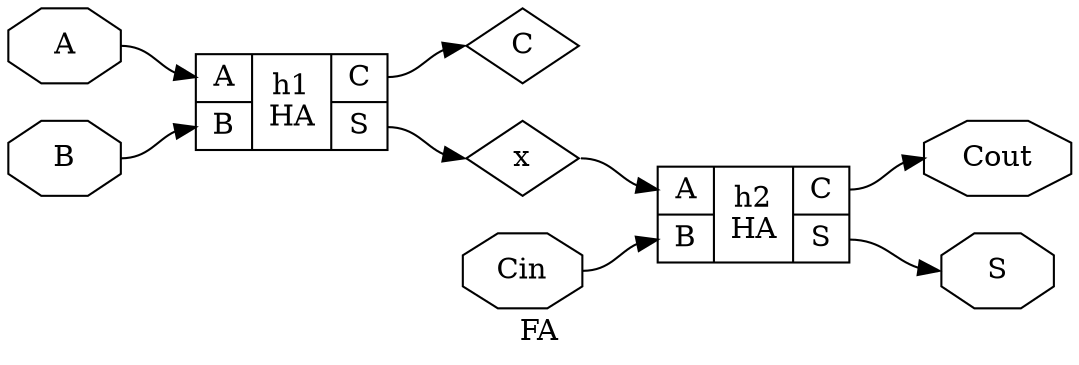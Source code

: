 digraph "FA" {
label="FA";
rankdir="LR";
remincross=true;
n1 [ shape=octagon, label="A", color="black", fontcolor="black" ];
n2 [ shape=octagon, label="B", color="black", fontcolor="black" ];
n3 [ shape=diamond, label="C", color="black", fontcolor="black" ];
n4 [ shape=octagon, label="Cin", color="black", fontcolor="black" ];
n5 [ shape=octagon, label="Cout", color="black", fontcolor="black" ];
n6 [ shape=octagon, label="S", color="black", fontcolor="black" ];
n7 [ shape=diamond, label="x", color="black", fontcolor="black" ];
c8 [ shape=record, label="{{<p1> A|<p2> B}|h1\nHA|{<p3> C|<p6> S}}" ];
c9 [ shape=record, label="{{<p1> A|<p2> B}|h2\nHA|{<p3> C|<p6> S}}" ];
n1:e -> c8:p1:w [color="black", label=""];
n2:e -> c8:p2:w [color="black", label=""];
c8:p3:e -> n3:w [color="black", label=""];
n4:e -> c9:p2:w [color="black", label=""];
c9:p3:e -> n5:w [color="black", label=""];
c9:p6:e -> n6:w [color="black", label=""];
c8:p6:e -> n7:w [color="black", label=""];
n7:e -> c9:p1:w [color="black", label=""];
}
digraph "HA" {
label="HA";
rankdir="LR";
remincross=true;
n1 [ shape=octagon, label="A", color="black", fontcolor="black" ];
n2 [ shape=octagon, label="B", color="black", fontcolor="black" ];
n3 [ shape=octagon, label="C", color="black", fontcolor="black" ];
n4 [ shape=octagon, label="S", color="black", fontcolor="black" ];
c6 [ shape=record, label="{{<p1> A|<p2> B}|$103\n$_XOR_|{<p5> Y}}" ];
c7 [ shape=record, label="{{<p1> A|<p2> B}|$104\n$_AND_|{<p5> Y}}" ];
n1:e -> c6:p1:w [color="black", label=""];
n1:e -> c7:p1:w [color="black", label=""];
n2:e -> c6:p2:w [color="black", label=""];
n2:e -> c7:p2:w [color="black", label=""];
c7:p5:e -> n3:w [color="black", label=""];
c6:p5:e -> n4:w [color="black", label=""];
}
digraph "RA" {
label="RA";
rankdir="LR";
remincross=true;
n1 [ shape=octagon, label="A", color="black", fontcolor="black" ];
n2 [ shape=octagon, label="B", color="black", fontcolor="black" ];
n3 [ shape=diamond, label="C1", color="black", fontcolor="black" ];
n4 [ shape=diamond, label="C2", color="black", fontcolor="black" ];
n5 [ shape=diamond, label="C3", color="black", fontcolor="black" ];
n6 [ shape=octagon, label="Cin", color="black", fontcolor="black" ];
n7 [ shape=octagon, label="Cout", color="black", fontcolor="black" ];
n8 [ shape=octagon, label="S", color="black", fontcolor="black" ];
c9 [ shape=record, label="{{<p1> A|<p2> B|<p6> Cin}|f1\nFA|{<p7> Cout|<p8> S}}" ];
x0 [ shape=record, style=rounded, label="<s0> 0:0 - 0:0 " ];
x0:e -> c9:p1:w [arrowhead=odiamond, arrowtail=odiamond, dir=both, color="black", label=""];
x1 [ shape=record, style=rounded, label="<s0> 0:0 - 0:0 " ];
x1:e -> c9:p2:w [arrowhead=odiamond, arrowtail=odiamond, dir=both, color="black", label=""];
x2 [ shape=record, style=rounded, label="<s0> 0:0 - 0:0 " ];
c9:p8:e -> x2:w [arrowhead=odiamond, arrowtail=odiamond, dir=both, color="black", label=""];
c10 [ shape=record, label="{{<p1> A|<p2> B|<p6> Cin}|f2\nFA|{<p7> Cout|<p8> S}}" ];
x3 [ shape=record, style=rounded, label="<s0> 1:1 - 0:0 " ];
x3:e -> c10:p1:w [arrowhead=odiamond, arrowtail=odiamond, dir=both, color="black", label=""];
x4 [ shape=record, style=rounded, label="<s0> 1:1 - 0:0 " ];
x4:e -> c10:p2:w [arrowhead=odiamond, arrowtail=odiamond, dir=both, color="black", label=""];
x5 [ shape=record, style=rounded, label="<s0> 0:0 - 1:1 " ];
c10:p8:e -> x5:w [arrowhead=odiamond, arrowtail=odiamond, dir=both, color="black", label=""];
c11 [ shape=record, label="{{<p1> A|<p2> B|<p6> Cin}|f3\nFA|{<p7> Cout|<p8> S}}" ];
x6 [ shape=record, style=rounded, label="<s0> 2:2 - 0:0 " ];
x6:e -> c11:p1:w [arrowhead=odiamond, arrowtail=odiamond, dir=both, color="black", label=""];
x7 [ shape=record, style=rounded, label="<s0> 2:2 - 0:0 " ];
x7:e -> c11:p2:w [arrowhead=odiamond, arrowtail=odiamond, dir=both, color="black", label=""];
x8 [ shape=record, style=rounded, label="<s0> 0:0 - 2:2 " ];
c11:p8:e -> x8:w [arrowhead=odiamond, arrowtail=odiamond, dir=both, color="black", label=""];
c12 [ shape=record, label="{{<p1> A|<p2> B|<p6> Cin}|f4\nFA|{<p7> Cout|<p8> S}}" ];
x9 [ shape=record, style=rounded, label="<s0> 3:3 - 0:0 " ];
x9:e -> c12:p1:w [arrowhead=odiamond, arrowtail=odiamond, dir=both, color="black", label=""];
x10 [ shape=record, style=rounded, label="<s0> 3:3 - 0:0 " ];
x10:e -> c12:p2:w [arrowhead=odiamond, arrowtail=odiamond, dir=both, color="black", label=""];
x11 [ shape=record, style=rounded, label="<s0> 0:0 - 3:3 " ];
c12:p8:e -> x11:w [arrowhead=odiamond, arrowtail=odiamond, dir=both, color="black", label=""];
n1:e -> x0:s0:w [color="black", label=""];
n1:e -> x3:s0:w [color="black", label=""];
n1:e -> x6:s0:w [color="black", label=""];
n1:e -> x9:s0:w [color="black", label=""];
n2:e -> x10:s0:w [color="black", label=""];
n2:e -> x1:s0:w [color="black", label=""];
n2:e -> x4:s0:w [color="black", label=""];
n2:e -> x7:s0:w [color="black", label=""];
c9:p7:e -> n3:w [color="black", label=""];
n3:e -> c10:p6:w [color="black", label=""];
c10:p7:e -> n4:w [color="black", label=""];
n4:e -> c11:p6:w [color="black", label=""];
c11:p7:e -> n5:w [color="black", label=""];
n5:e -> c12:p6:w [color="black", label=""];
n6:e -> c9:p6:w [color="black", label=""];
c12:p7:e -> n7:w [color="black", label=""];
x11:s0:e -> n8:w [color="black", label=""];
x2:s0:e -> n8:w [color="black", label=""];
x5:s0:e -> n8:w [color="black", label=""];
x8:s0:e -> n8:w [color="black", label=""];
}
